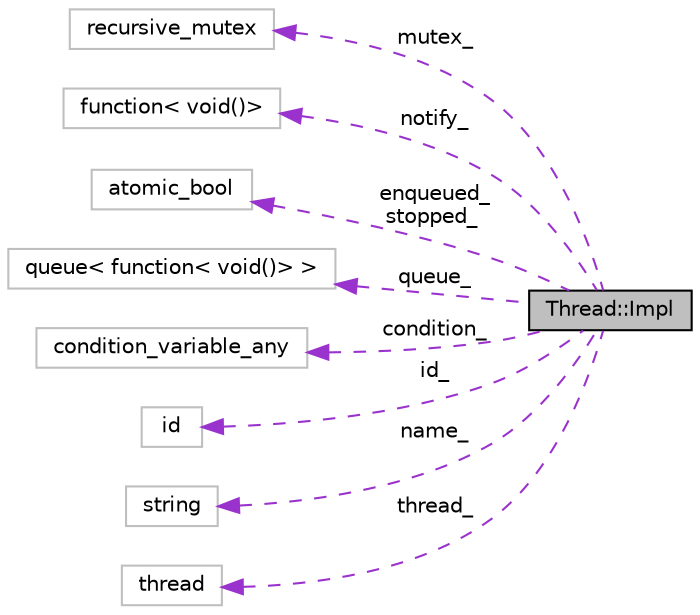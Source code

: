 digraph "Thread::Impl"
{
 // INTERACTIVE_SVG=YES
 // LATEX_PDF_SIZE
  edge [fontname="Helvetica",fontsize="10",labelfontname="Helvetica",labelfontsize="10"];
  node [fontname="Helvetica",fontsize="10",shape=record];
  rankdir="LR";
  Node1 [label="Thread::Impl",height=0.2,width=0.4,color="black", fillcolor="grey75", style="filled", fontcolor="black",tooltip="The real implementation of Thread."];
  Node2 -> Node1 [dir="back",color="darkorchid3",fontsize="10",style="dashed",label=" mutex_" ,fontname="Helvetica"];
  Node2 [label="recursive_mutex",height=0.2,width=0.4,color="grey75", fillcolor="white", style="filled",tooltip=" "];
  Node3 -> Node1 [dir="back",color="darkorchid3",fontsize="10",style="dashed",label=" notify_" ,fontname="Helvetica"];
  Node3 [label="function\< void()\>",height=0.2,width=0.4,color="grey75", fillcolor="white", style="filled",tooltip=" "];
  Node4 -> Node1 [dir="back",color="darkorchid3",fontsize="10",style="dashed",label=" enqueued_\nstopped_" ,fontname="Helvetica"];
  Node4 [label="atomic_bool",height=0.2,width=0.4,color="grey75", fillcolor="white", style="filled",tooltip=" "];
  Node5 -> Node1 [dir="back",color="darkorchid3",fontsize="10",style="dashed",label=" queue_" ,fontname="Helvetica"];
  Node5 [label="queue\< function\< void()\> \>",height=0.2,width=0.4,color="grey75", fillcolor="white", style="filled",tooltip=" "];
  Node6 -> Node1 [dir="back",color="darkorchid3",fontsize="10",style="dashed",label=" condition_" ,fontname="Helvetica"];
  Node6 [label="condition_variable_any",height=0.2,width=0.4,color="grey75", fillcolor="white", style="filled",tooltip=" "];
  Node7 -> Node1 [dir="back",color="darkorchid3",fontsize="10",style="dashed",label=" id_" ,fontname="Helvetica"];
  Node7 [label="id",height=0.2,width=0.4,color="grey75", fillcolor="white", style="filled",tooltip=" "];
  Node8 -> Node1 [dir="back",color="darkorchid3",fontsize="10",style="dashed",label=" name_" ,fontname="Helvetica"];
  Node8 [label="string",height=0.2,width=0.4,color="grey75", fillcolor="white", style="filled",tooltip=" "];
  Node9 -> Node1 [dir="back",color="darkorchid3",fontsize="10",style="dashed",label=" thread_" ,fontname="Helvetica"];
  Node9 [label="thread",height=0.2,width=0.4,color="grey75", fillcolor="white", style="filled",tooltip=" "];
}
